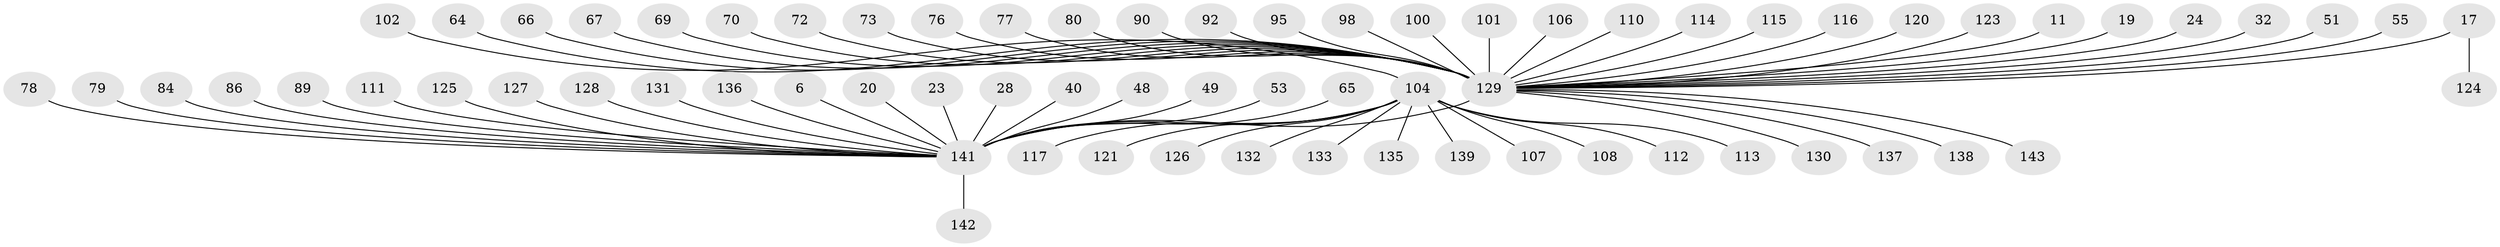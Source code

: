 // original degree distribution, {10: 0.006993006993006993, 15: 0.006993006993006993, 37: 0.006993006993006993, 3: 0.1048951048951049, 11: 0.006993006993006993, 1: 0.6293706293706294, 20: 0.006993006993006993, 4: 0.03496503496503497, 5: 0.013986013986013986, 2: 0.18181818181818182}
// Generated by graph-tools (version 1.1) at 2025/47/03/09/25 04:47:10]
// undirected, 71 vertices, 70 edges
graph export_dot {
graph [start="1"]
  node [color=gray90,style=filled];
  6;
  11;
  17 [super="+14"];
  19;
  20;
  23;
  24;
  28;
  32;
  40;
  48;
  49;
  51;
  53;
  55;
  64 [super="+58"];
  65;
  66;
  67;
  69;
  70;
  72 [super="+27+57"];
  73;
  76 [super="+61"];
  77 [super="+29"];
  78;
  79;
  80;
  84 [super="+81"];
  86;
  89 [super="+42+59+82"];
  90 [super="+37"];
  92;
  95;
  98;
  100;
  101;
  102 [super="+18"];
  104 [super="+12+26+38+35+41+46+50+63+74+88+96+97+99"];
  106;
  107;
  108;
  110 [super="+105"];
  111 [super="+43"];
  112;
  113;
  114;
  115;
  116;
  117;
  120 [super="+91"];
  121;
  123;
  124 [super="+31"];
  125;
  126;
  127;
  128 [super="+30+47"];
  129 [super="+34+68+5+9"];
  130;
  131 [super="+75"];
  132;
  133;
  135;
  136;
  137;
  138 [super="+134"];
  139;
  141 [super="+71+83+122+140"];
  142;
  143 [super="+87"];
  6 -- 141;
  11 -- 129;
  17 -- 124;
  17 -- 129 [weight=3];
  19 -- 129;
  20 -- 141;
  23 -- 141;
  24 -- 129;
  28 -- 141;
  32 -- 129;
  40 -- 141;
  48 -- 141;
  49 -- 141;
  51 -- 129;
  53 -- 141;
  55 -- 129;
  64 -- 129;
  65 -- 141;
  66 -- 129;
  67 -- 129;
  69 -- 129;
  70 -- 129;
  72 -- 129;
  73 -- 129;
  76 -- 129;
  77 -- 129;
  78 -- 141;
  79 -- 141;
  80 -- 129;
  84 -- 141;
  86 -- 141;
  89 -- 141;
  90 -- 129;
  92 -- 129;
  95 -- 129;
  98 -- 129;
  100 -- 129;
  101 -- 129;
  102 -- 104;
  104 -- 139;
  104 -- 121;
  104 -- 117;
  104 -- 132;
  104 -- 133;
  104 -- 135;
  104 -- 107;
  104 -- 108;
  104 -- 112;
  104 -- 113;
  104 -- 126;
  104 -- 141 [weight=4];
  106 -- 129;
  110 -- 129;
  111 -- 141;
  114 -- 129;
  115 -- 129;
  116 -- 129;
  120 -- 129;
  123 -- 129;
  125 -- 141;
  127 -- 141;
  128 -- 141;
  129 -- 130;
  129 -- 137;
  129 -- 138;
  129 -- 141 [weight=7];
  129 -- 143;
  131 -- 141;
  136 -- 141;
  141 -- 142;
}
